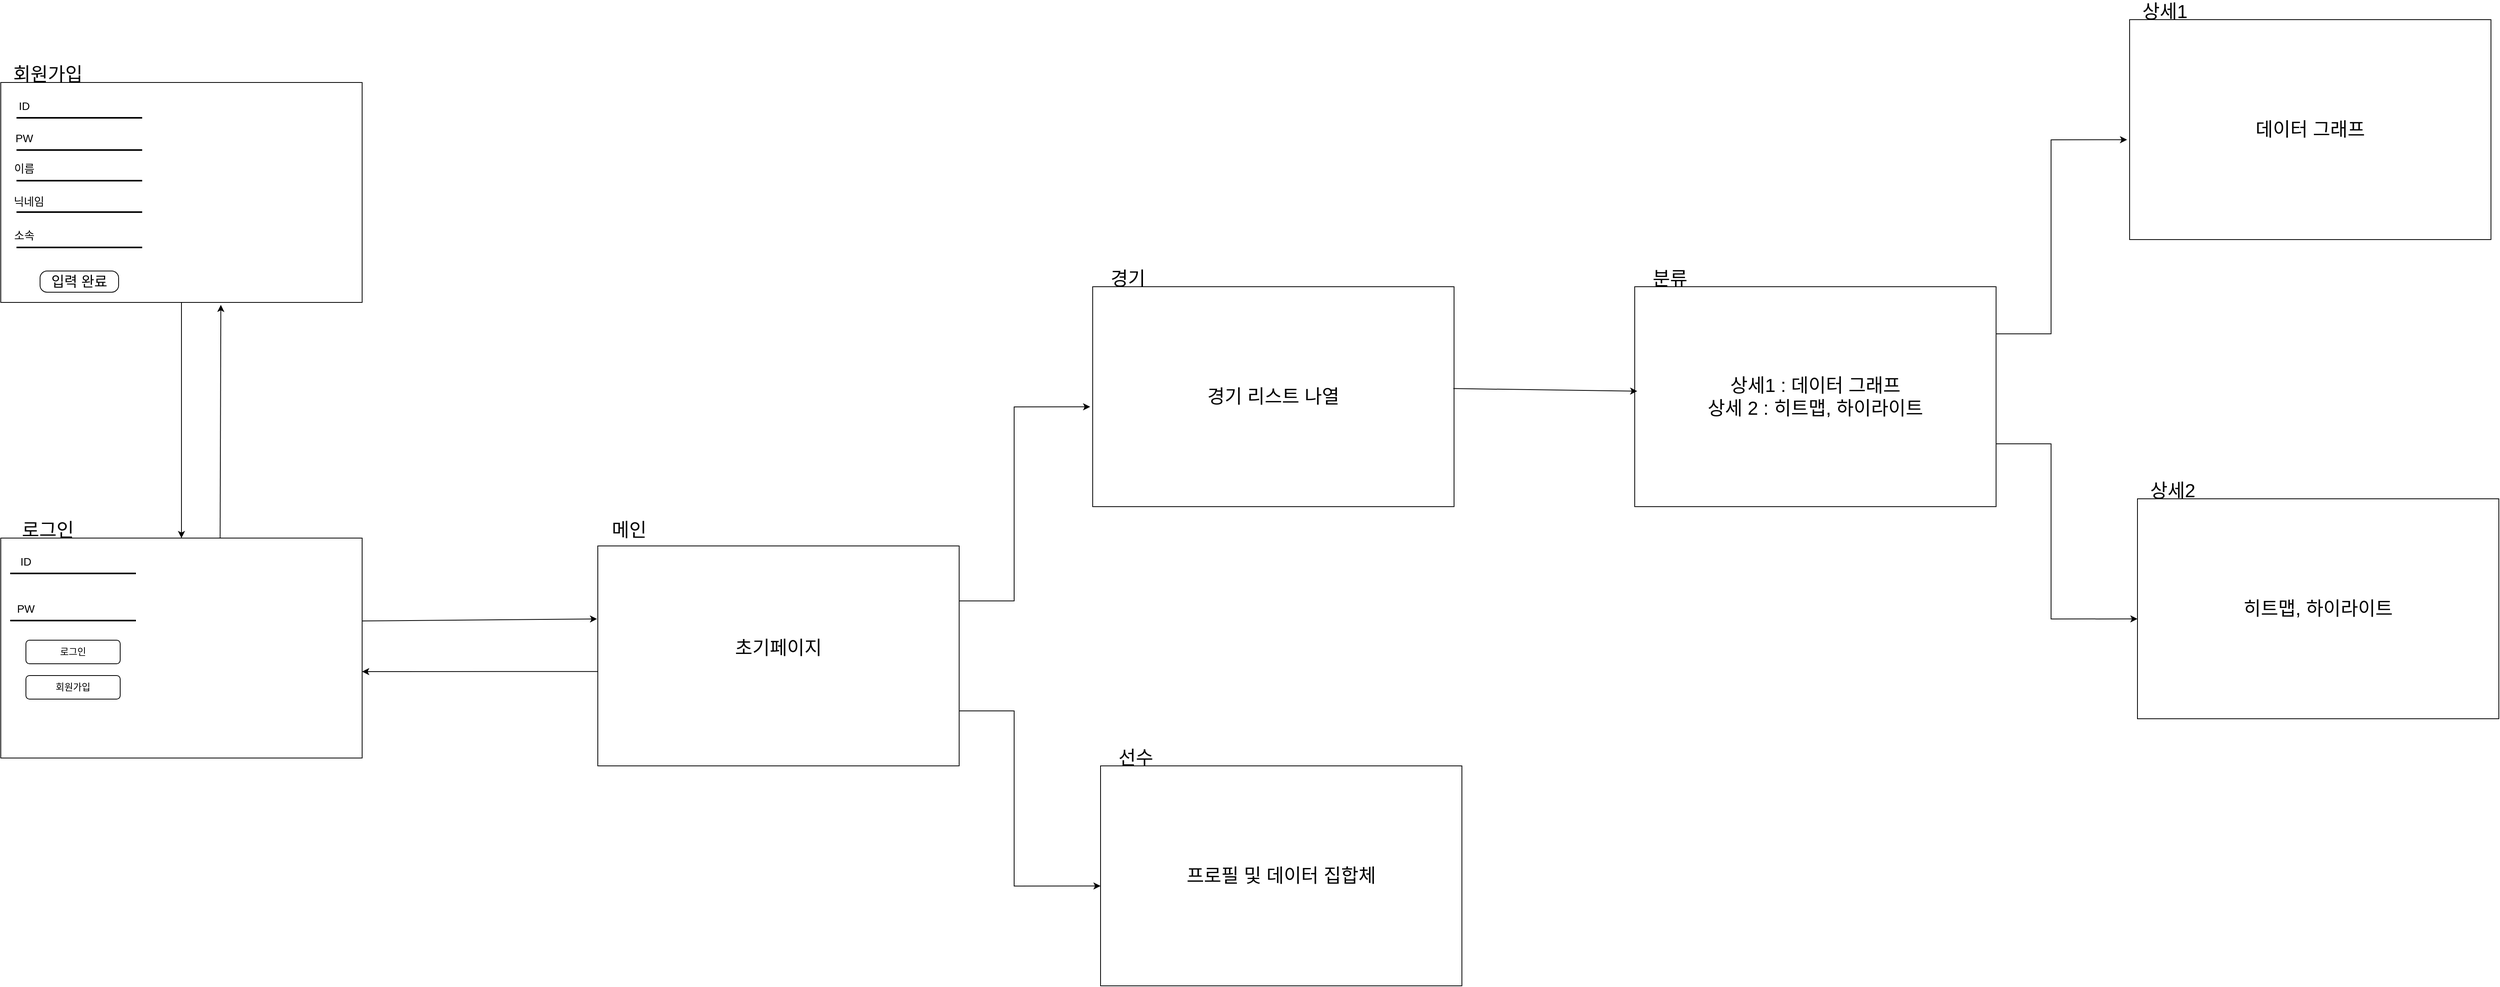 <mxfile version="16.2.1" type="device"><diagram id="73ZQPh2pG8uffAKDGe0n" name="Page-1"><mxGraphModel dx="4516" dy="3022" grid="1" gridSize="10" guides="1" tooltips="1" connect="1" arrows="1" fold="1" page="1" pageScale="1" pageWidth="827" pageHeight="1169" math="0" shadow="0"><root><mxCell id="0"/><mxCell id="1" parent="0"/><mxCell id="w4FoRU1Ys6mmH-H1dPuV-1" value="" style="rounded=0;whiteSpace=wrap;html=1;" parent="1" vertex="1"><mxGeometry x="-730" y="-190" width="460" height="280" as="geometry"/></mxCell><mxCell id="w4FoRU1Ys6mmH-H1dPuV-2" value="" style="rounded=0;whiteSpace=wrap;html=1;" parent="1" vertex="1"><mxGeometry x="-730" y="390" width="460" height="280" as="geometry"/></mxCell><mxCell id="w4FoRU1Ys6mmH-H1dPuV-3" value="&lt;span style=&quot;font-size: 24px&quot;&gt;경기 리스트 나열&lt;/span&gt;" style="rounded=0;whiteSpace=wrap;html=1;" parent="1" vertex="1"><mxGeometry x="660" y="70" width="460" height="280" as="geometry"/></mxCell><mxCell id="w4FoRU1Ys6mmH-H1dPuV-4" value="" style="rounded=0;whiteSpace=wrap;html=1;" parent="1" vertex="1"><mxGeometry x="30" y="400" width="460" height="280" as="geometry"/></mxCell><mxCell id="w4FoRU1Ys6mmH-H1dPuV-6" value="&lt;font style=&quot;font-size: 24px&quot;&gt;회원가입&lt;/font&gt;" style="text;html=1;strokeColor=none;fillColor=none;align=center;verticalAlign=middle;whiteSpace=wrap;rounded=0;" parent="1" vertex="1"><mxGeometry x="-730" y="-210" width="120" height="20" as="geometry"/></mxCell><mxCell id="w4FoRU1Ys6mmH-H1dPuV-7" value="&lt;font style=&quot;font-size: 24px&quot;&gt;로그인&lt;/font&gt;" style="text;html=1;strokeColor=none;fillColor=none;align=center;verticalAlign=middle;whiteSpace=wrap;rounded=0;" parent="1" vertex="1"><mxGeometry x="-730" y="370" width="120" height="20" as="geometry"/></mxCell><mxCell id="w4FoRU1Ys6mmH-H1dPuV-8" value="&lt;span style=&quot;font-size: 24px&quot;&gt;경기&lt;/span&gt;" style="text;html=1;strokeColor=none;fillColor=none;align=center;verticalAlign=middle;whiteSpace=wrap;rounded=0;" parent="1" vertex="1"><mxGeometry x="660" y="50" width="89.5" height="20" as="geometry"/></mxCell><mxCell id="w4FoRU1Ys6mmH-H1dPuV-9" value="&lt;font style=&quot;font-size: 24px&quot;&gt;메인&lt;/font&gt;" style="text;html=1;strokeColor=none;fillColor=none;align=center;verticalAlign=middle;whiteSpace=wrap;rounded=0;" parent="1" vertex="1"><mxGeometry x="10" y="370" width="120" height="20" as="geometry"/></mxCell><mxCell id="w4FoRU1Ys6mmH-H1dPuV-11" value="" style="line;strokeWidth=2;html=1;" parent="1" vertex="1"><mxGeometry x="-710" y="-150" width="160" height="10" as="geometry"/></mxCell><mxCell id="w4FoRU1Ys6mmH-H1dPuV-12" value="" style="line;strokeWidth=2;html=1;" parent="1" vertex="1"><mxGeometry x="-710" y="-109" width="160" height="10" as="geometry"/></mxCell><mxCell id="w4FoRU1Ys6mmH-H1dPuV-13" value="" style="line;strokeWidth=2;html=1;" parent="1" vertex="1"><mxGeometry x="-710" y="-70" width="160" height="10" as="geometry"/></mxCell><mxCell id="w4FoRU1Ys6mmH-H1dPuV-14" value="" style="line;strokeWidth=2;html=1;" parent="1" vertex="1"><mxGeometry x="-710" y="-30" width="160" height="10" as="geometry"/></mxCell><mxCell id="w4FoRU1Ys6mmH-H1dPuV-15" value="" style="line;strokeWidth=2;html=1;" parent="1" vertex="1"><mxGeometry x="-710" y="15" width="160" height="10" as="geometry"/></mxCell><mxCell id="w4FoRU1Ys6mmH-H1dPuV-16" value="&lt;font style=&quot;font-size: 14px&quot;&gt;ID&lt;/font&gt;" style="text;html=1;strokeColor=none;fillColor=none;align=center;verticalAlign=middle;whiteSpace=wrap;rounded=0;" parent="1" vertex="1"><mxGeometry x="-720" y="-170" width="40" height="20" as="geometry"/></mxCell><mxCell id="w4FoRU1Ys6mmH-H1dPuV-17" value="&lt;font style=&quot;font-size: 14px&quot;&gt;PW&lt;/font&gt;" style="text;html=1;strokeColor=none;fillColor=none;align=center;verticalAlign=middle;whiteSpace=wrap;rounded=0;" parent="1" vertex="1"><mxGeometry x="-720" y="-129" width="40" height="20" as="geometry"/></mxCell><mxCell id="w4FoRU1Ys6mmH-H1dPuV-18" value="&lt;span style=&quot;font-size: 14px&quot;&gt;이름&lt;/span&gt;" style="text;html=1;strokeColor=none;fillColor=none;align=center;verticalAlign=middle;whiteSpace=wrap;rounded=0;" parent="1" vertex="1"><mxGeometry x="-720" y="-90" width="40" height="20" as="geometry"/></mxCell><mxCell id="w4FoRU1Ys6mmH-H1dPuV-19" value="&lt;span style=&quot;font-size: 14px&quot;&gt;닉네임&lt;/span&gt;" style="text;html=1;strokeColor=none;fillColor=none;align=center;verticalAlign=middle;whiteSpace=wrap;rounded=0;" parent="1" vertex="1"><mxGeometry x="-718" y="-48" width="48" height="20" as="geometry"/></mxCell><mxCell id="w4FoRU1Ys6mmH-H1dPuV-20" value="&lt;span style=&quot;font-size: 14px&quot;&gt;소속&lt;/span&gt;" style="text;html=1;strokeColor=none;fillColor=none;align=center;verticalAlign=middle;whiteSpace=wrap;rounded=0;" parent="1" vertex="1"><mxGeometry x="-725" y="-5" width="50" height="20" as="geometry"/></mxCell><mxCell id="w4FoRU1Ys6mmH-H1dPuV-21" value="&lt;font style=&quot;font-size: 18px&quot;&gt;입력 완료&lt;/font&gt;" style="rounded=1;whiteSpace=wrap;html=1;arcSize=33;" parent="1" vertex="1"><mxGeometry x="-680" y="50" width="100" height="27" as="geometry"/></mxCell><mxCell id="w4FoRU1Ys6mmH-H1dPuV-22" value="" style="line;strokeWidth=2;html=1;" parent="1" vertex="1"><mxGeometry x="-718" y="430" width="160" height="10" as="geometry"/></mxCell><mxCell id="w4FoRU1Ys6mmH-H1dPuV-23" value="" style="line;strokeWidth=2;html=1;" parent="1" vertex="1"><mxGeometry x="-718" y="490" width="160" height="10" as="geometry"/></mxCell><mxCell id="w4FoRU1Ys6mmH-H1dPuV-24" value="로그인" style="rounded=1;whiteSpace=wrap;html=1;" parent="1" vertex="1"><mxGeometry x="-698" y="520" width="120" height="30" as="geometry"/></mxCell><mxCell id="w4FoRU1Ys6mmH-H1dPuV-25" value="회원가입" style="rounded=1;whiteSpace=wrap;html=1;" parent="1" vertex="1"><mxGeometry x="-698" y="565" width="120" height="30" as="geometry"/></mxCell><mxCell id="w4FoRU1Ys6mmH-H1dPuV-26" value="&lt;font style=&quot;font-size: 14px&quot;&gt;ID&lt;/font&gt;" style="text;html=1;strokeColor=none;fillColor=none;align=center;verticalAlign=middle;whiteSpace=wrap;rounded=0;" parent="1" vertex="1"><mxGeometry x="-718" y="410" width="40" height="20" as="geometry"/></mxCell><mxCell id="w4FoRU1Ys6mmH-H1dPuV-27" value="&lt;font style=&quot;font-size: 14px&quot;&gt;PW&lt;/font&gt;" style="text;html=1;strokeColor=none;fillColor=none;align=center;verticalAlign=middle;whiteSpace=wrap;rounded=0;" parent="1" vertex="1"><mxGeometry x="-718" y="470" width="40" height="20" as="geometry"/></mxCell><mxCell id="w4FoRU1Ys6mmH-H1dPuV-38" value="&lt;span style=&quot;font-size: 24px&quot;&gt;초기페이지&lt;/span&gt;" style="text;html=1;strokeColor=none;fillColor=none;align=center;verticalAlign=middle;whiteSpace=wrap;rounded=0;" parent="1" vertex="1"><mxGeometry x="185" y="520" width="150" height="20" as="geometry"/></mxCell><mxCell id="w4FoRU1Ys6mmH-H1dPuV-39" value="" style="endArrow=classic;html=1;exitX=0.5;exitY=1;exitDx=0;exitDy=0;entryX=0.5;entryY=0;entryDx=0;entryDy=0;" parent="1" source="w4FoRU1Ys6mmH-H1dPuV-1" target="w4FoRU1Ys6mmH-H1dPuV-2" edge="1"><mxGeometry width="50" height="50" relative="1" as="geometry"><mxPoint x="1200" y="890" as="sourcePoint"/><mxPoint x="1250" y="840" as="targetPoint"/></mxGeometry></mxCell><mxCell id="w4FoRU1Ys6mmH-H1dPuV-44" value="" style="endArrow=classic;html=1;exitX=0.607;exitY=0;exitDx=0;exitDy=0;entryX=0.609;entryY=1.011;entryDx=0;entryDy=0;exitPerimeter=0;entryPerimeter=0;" parent="1" source="w4FoRU1Ys6mmH-H1dPuV-2" target="w4FoRU1Ys6mmH-H1dPuV-1" edge="1"><mxGeometry width="50" height="50" relative="1" as="geometry"><mxPoint x="280" y="310" as="sourcePoint"/><mxPoint x="280" y="390" as="targetPoint"/></mxGeometry></mxCell><mxCell id="Po5lKeihE5Vc0nuP9CD8-1" value="" style="endArrow=classic;html=1;rounded=0;entryX=-0.002;entryY=0.332;entryDx=0;entryDy=0;exitX=0.999;exitY=0.377;exitDx=0;exitDy=0;exitPerimeter=0;entryPerimeter=0;" edge="1" parent="1" source="w4FoRU1Ys6mmH-H1dPuV-2" target="w4FoRU1Ys6mmH-H1dPuV-4"><mxGeometry width="50" height="50" relative="1" as="geometry"><mxPoint x="-270" y="470" as="sourcePoint"/><mxPoint x="40" y="470" as="targetPoint"/></mxGeometry></mxCell><mxCell id="Po5lKeihE5Vc0nuP9CD8-2" value="" style="endArrow=classic;html=1;rounded=0;exitX=0;exitY=0.571;exitDx=0;exitDy=0;exitPerimeter=0;" edge="1" parent="1" source="w4FoRU1Ys6mmH-H1dPuV-4"><mxGeometry width="50" height="50" relative="1" as="geometry"><mxPoint x="-40" y="600" as="sourcePoint"/><mxPoint x="-270" y="560" as="targetPoint"/></mxGeometry></mxCell><mxCell id="Po5lKeihE5Vc0nuP9CD8-4" value="&lt;span style=&quot;font-size: 24px&quot;&gt;프로필 및 데이터 집합체&lt;/span&gt;" style="rounded=0;whiteSpace=wrap;html=1;" vertex="1" parent="1"><mxGeometry x="670" y="680" width="460" height="280" as="geometry"/></mxCell><mxCell id="Po5lKeihE5Vc0nuP9CD8-5" value="&lt;span style=&quot;font-size: 24px&quot;&gt;선수&lt;/span&gt;" style="text;html=1;strokeColor=none;fillColor=none;align=center;verticalAlign=middle;whiteSpace=wrap;rounded=0;" vertex="1" parent="1"><mxGeometry x="670" y="660" width="89.5" height="20" as="geometry"/></mxCell><mxCell id="Po5lKeihE5Vc0nuP9CD8-8" value="" style="endArrow=classic;html=1;rounded=0;exitX=1;exitY=0.25;exitDx=0;exitDy=0;entryX=-0.007;entryY=0.546;entryDx=0;entryDy=0;entryPerimeter=0;" edge="1" parent="1" source="w4FoRU1Ys6mmH-H1dPuV-4" target="w4FoRU1Ys6mmH-H1dPuV-3"><mxGeometry width="50" height="50" relative="1" as="geometry"><mxPoint x="560" y="580" as="sourcePoint"/><mxPoint x="610" y="530" as="targetPoint"/><Array as="points"><mxPoint x="560" y="470"/><mxPoint x="560" y="223"/></Array></mxGeometry></mxCell><mxCell id="Po5lKeihE5Vc0nuP9CD8-9" value="" style="endArrow=classic;html=1;rounded=0;exitX=1;exitY=0.75;exitDx=0;exitDy=0;entryX=0;entryY=0.546;entryDx=0;entryDy=0;entryPerimeter=0;" edge="1" parent="1" source="w4FoRU1Ys6mmH-H1dPuV-4" target="Po5lKeihE5Vc0nuP9CD8-4"><mxGeometry width="50" height="50" relative="1" as="geometry"><mxPoint x="560" y="640" as="sourcePoint"/><mxPoint x="620" y="610" as="targetPoint"/><Array as="points"><mxPoint x="560" y="610"/><mxPoint x="560" y="833"/></Array></mxGeometry></mxCell><mxCell id="Po5lKeihE5Vc0nuP9CD8-10" value="&lt;span style=&quot;font-size: 24px&quot;&gt;상세1 : 데이터 그래프&lt;br&gt;상세 2 : 히트맵, 하이라이트&lt;br&gt;&lt;/span&gt;" style="rounded=0;whiteSpace=wrap;html=1;" vertex="1" parent="1"><mxGeometry x="1350" y="70" width="460" height="280" as="geometry"/></mxCell><mxCell id="Po5lKeihE5Vc0nuP9CD8-11" value="&lt;span style=&quot;font-size: 24px&quot;&gt;분류&lt;/span&gt;" style="text;html=1;strokeColor=none;fillColor=none;align=center;verticalAlign=middle;whiteSpace=wrap;rounded=0;" vertex="1" parent="1"><mxGeometry x="1350" y="50" width="89.5" height="20" as="geometry"/></mxCell><mxCell id="Po5lKeihE5Vc0nuP9CD8-12" value="" style="endArrow=classic;html=1;rounded=0;exitX=0.998;exitY=0.463;exitDx=0;exitDy=0;exitPerimeter=0;entryX=0.007;entryY=0.475;entryDx=0;entryDy=0;entryPerimeter=0;" edge="1" parent="1" source="w4FoRU1Ys6mmH-H1dPuV-3" target="Po5lKeihE5Vc0nuP9CD8-10"><mxGeometry width="50" height="50" relative="1" as="geometry"><mxPoint x="1370" y="390" as="sourcePoint"/><mxPoint x="1420" y="340" as="targetPoint"/></mxGeometry></mxCell><mxCell id="Po5lKeihE5Vc0nuP9CD8-13" value="&lt;span style=&quot;font-size: 24px&quot;&gt;데이터 그래프&lt;/span&gt;" style="rounded=0;whiteSpace=wrap;html=1;" vertex="1" parent="1"><mxGeometry x="1980" y="-270" width="460" height="280" as="geometry"/></mxCell><mxCell id="Po5lKeihE5Vc0nuP9CD8-14" value="&lt;span style=&quot;font-size: 24px&quot;&gt;상세1&lt;/span&gt;" style="text;html=1;strokeColor=none;fillColor=none;align=center;verticalAlign=middle;whiteSpace=wrap;rounded=0;" vertex="1" parent="1"><mxGeometry x="1980" y="-290" width="89.5" height="20" as="geometry"/></mxCell><mxCell id="Po5lKeihE5Vc0nuP9CD8-15" value="&lt;span style=&quot;font-size: 24px&quot;&gt;히트맵, 하이라이트&lt;/span&gt;" style="rounded=0;whiteSpace=wrap;html=1;" vertex="1" parent="1"><mxGeometry x="1990" y="340" width="460" height="280" as="geometry"/></mxCell><mxCell id="Po5lKeihE5Vc0nuP9CD8-16" value="&lt;span style=&quot;font-size: 24px&quot;&gt;상세2&lt;/span&gt;" style="text;html=1;strokeColor=none;fillColor=none;align=center;verticalAlign=middle;whiteSpace=wrap;rounded=0;" vertex="1" parent="1"><mxGeometry x="1990" y="320" width="89.5" height="20" as="geometry"/></mxCell><mxCell id="Po5lKeihE5Vc0nuP9CD8-17" value="" style="endArrow=classic;html=1;rounded=0;exitX=1;exitY=0.25;exitDx=0;exitDy=0;entryX=-0.007;entryY=0.546;entryDx=0;entryDy=0;entryPerimeter=0;" edge="1" parent="1" target="Po5lKeihE5Vc0nuP9CD8-13"><mxGeometry width="50" height="50" relative="1" as="geometry"><mxPoint x="1810.0" y="130" as="sourcePoint"/><mxPoint x="1930" y="190" as="targetPoint"/><Array as="points"><mxPoint x="1880" y="130"/><mxPoint x="1880" y="-117"/></Array></mxGeometry></mxCell><mxCell id="Po5lKeihE5Vc0nuP9CD8-18" value="" style="endArrow=classic;html=1;rounded=0;exitX=1;exitY=0.75;exitDx=0;exitDy=0;entryX=0;entryY=0.546;entryDx=0;entryDy=0;entryPerimeter=0;" edge="1" parent="1" target="Po5lKeihE5Vc0nuP9CD8-15"><mxGeometry width="50" height="50" relative="1" as="geometry"><mxPoint x="1810.0" y="270" as="sourcePoint"/><mxPoint x="1940" y="270" as="targetPoint"/><Array as="points"><mxPoint x="1880" y="270"/><mxPoint x="1880" y="493"/></Array></mxGeometry></mxCell></root></mxGraphModel></diagram></mxfile>